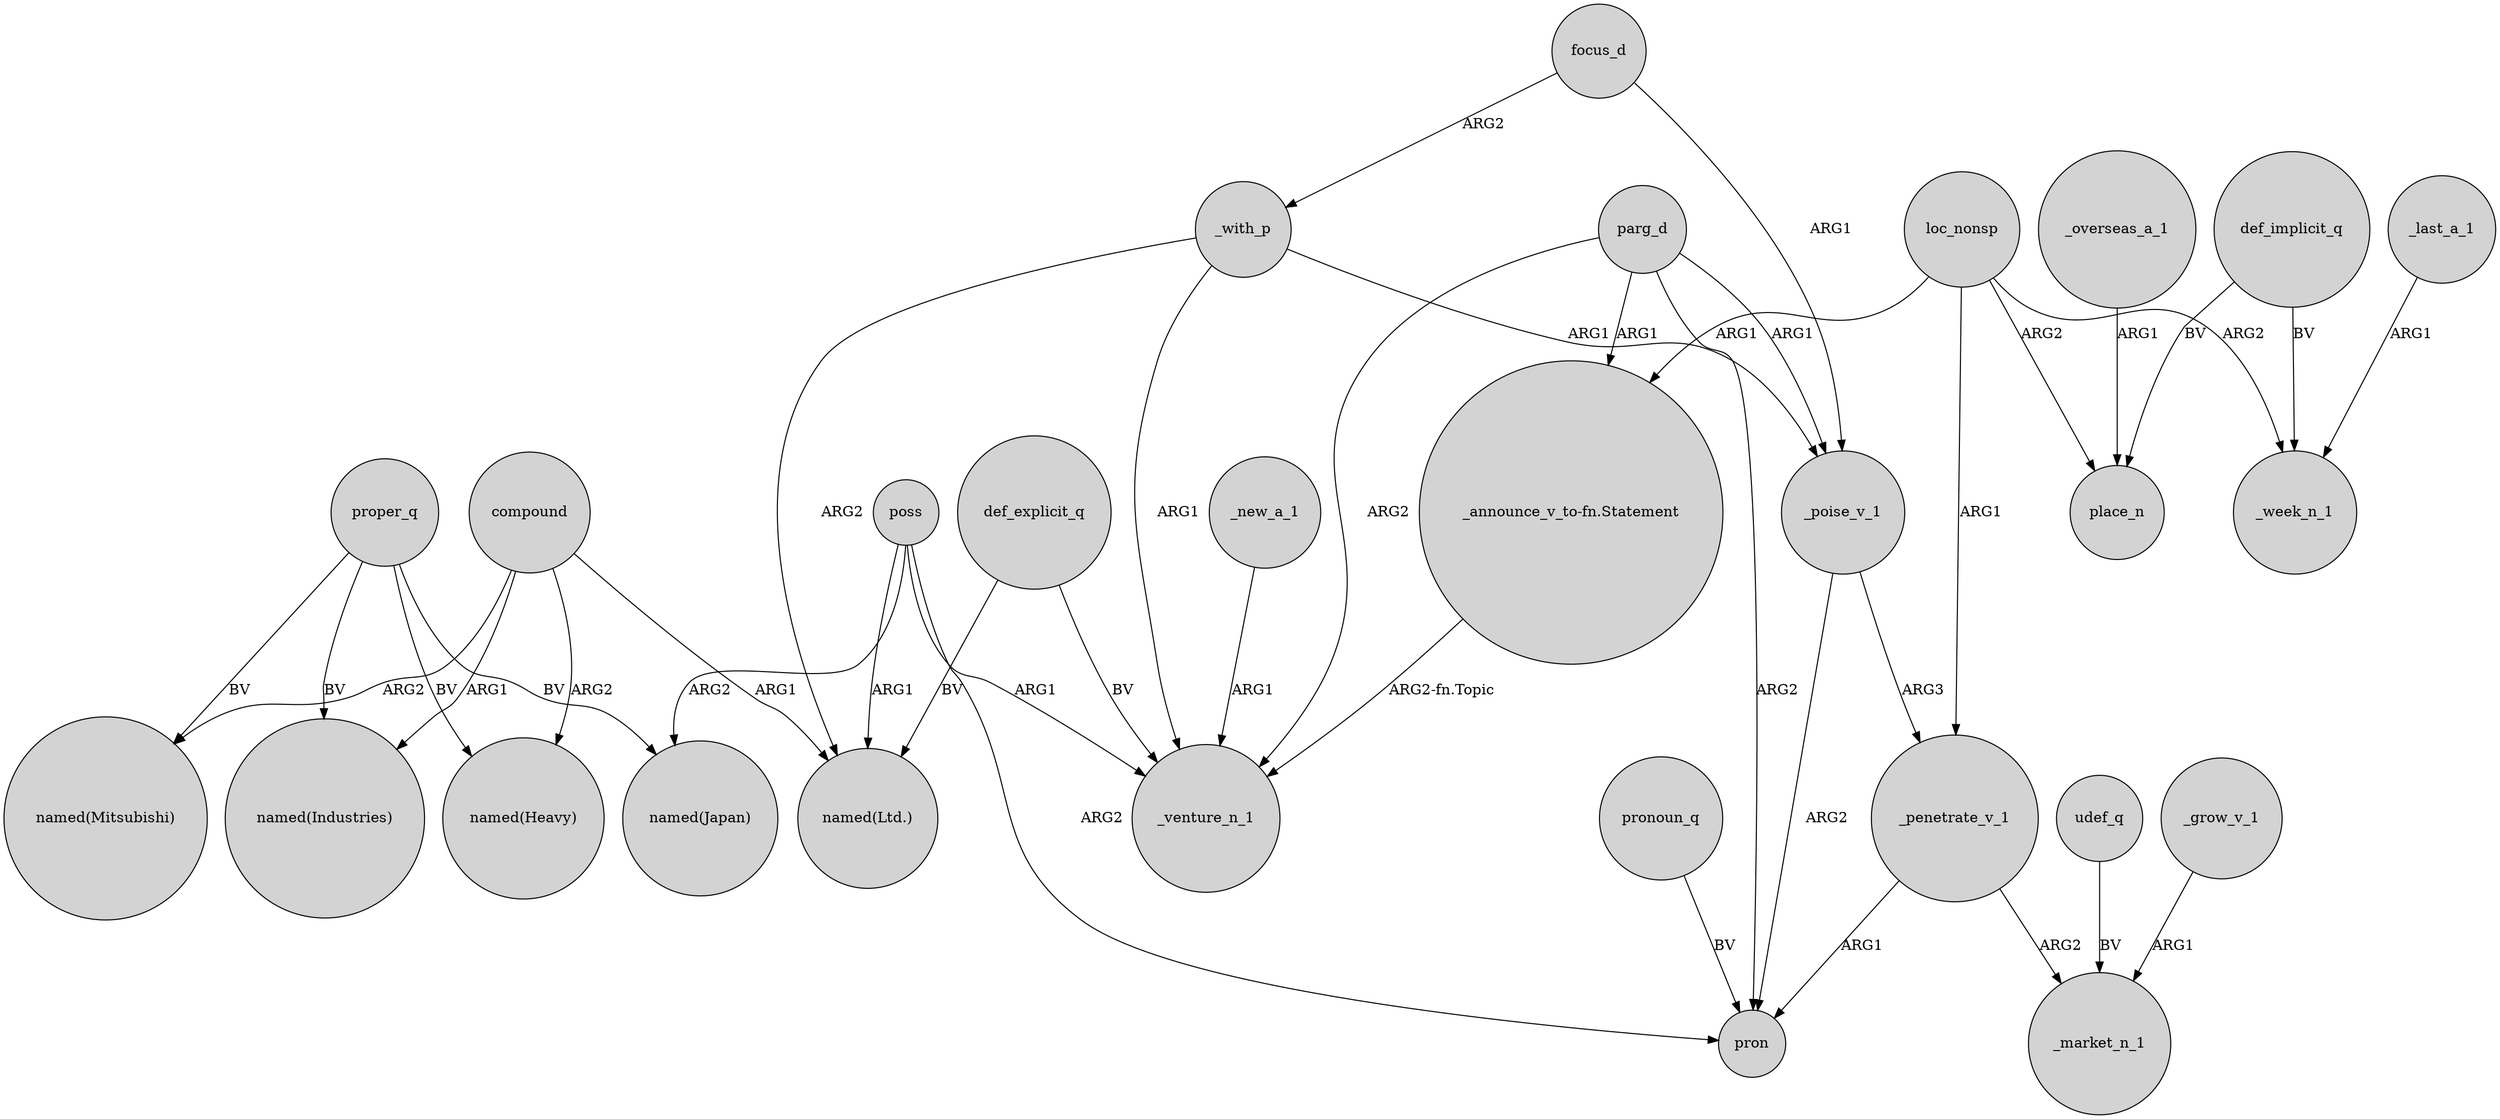 digraph {
	node [shape=circle style=filled]
	_with_p -> "named(Ltd.)" [label=ARG2]
	compound -> "named(Industries)" [label=ARG1]
	_with_p -> _poise_v_1 [label=ARG1]
	def_explicit_q -> _venture_n_1 [label=BV]
	def_implicit_q -> _week_n_1 [label=BV]
	poss -> pron [label=ARG2]
	focus_d -> _poise_v_1 [label=ARG1]
	compound -> "named(Heavy)" [label=ARG2]
	_penetrate_v_1 -> pron [label=ARG1]
	proper_q -> "named(Heavy)" [label=BV]
	_new_a_1 -> _venture_n_1 [label=ARG1]
	focus_d -> _with_p [label=ARG2]
	"_announce_v_to-fn.Statement" -> _venture_n_1 [label="ARG2-fn.Topic"]
	def_implicit_q -> place_n [label=BV]
	parg_d -> _poise_v_1 [label=ARG1]
	udef_q -> _market_n_1 [label=BV]
	proper_q -> "named(Japan)" [label=BV]
	_penetrate_v_1 -> _market_n_1 [label=ARG2]
	poss -> "named(Ltd.)" [label=ARG1]
	parg_d -> pron [label=ARG2]
	loc_nonsp -> "_announce_v_to-fn.Statement" [label=ARG1]
	_poise_v_1 -> pron [label=ARG2]
	pronoun_q -> pron [label=BV]
	def_explicit_q -> "named(Ltd.)" [label=BV]
	poss -> "named(Japan)" [label=ARG2]
	parg_d -> "_announce_v_to-fn.Statement" [label=ARG1]
	loc_nonsp -> _week_n_1 [label=ARG2]
	compound -> "named(Mitsubishi)" [label=ARG2]
	_poise_v_1 -> _penetrate_v_1 [label=ARG3]
	proper_q -> "named(Mitsubishi)" [label=BV]
	_with_p -> _venture_n_1 [label=ARG1]
	_last_a_1 -> _week_n_1 [label=ARG1]
	loc_nonsp -> _penetrate_v_1 [label=ARG1]
	poss -> _venture_n_1 [label=ARG1]
	loc_nonsp -> place_n [label=ARG2]
	parg_d -> _venture_n_1 [label=ARG2]
	_grow_v_1 -> _market_n_1 [label=ARG1]
	_overseas_a_1 -> place_n [label=ARG1]
	proper_q -> "named(Industries)" [label=BV]
	compound -> "named(Ltd.)" [label=ARG1]
}
